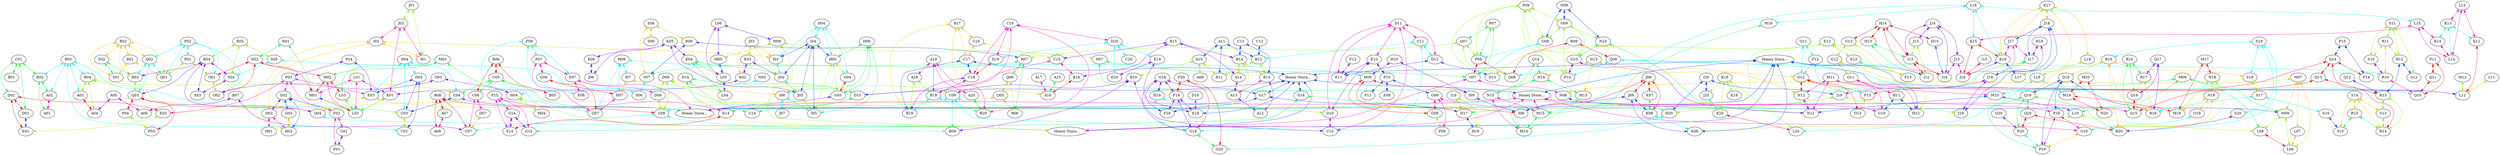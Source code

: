 graph x {
"A01" [pos="0.319444444444444,-1.5",label="A01"]
"B01" [pos="0.763888888888889,-1.31944444444444",label="B01"]
"C01" [pos="1.20833333333333,-1.5",label="C01"]
"D01" [pos="1.65277777777778,-1.31944444444444",label="D01"]
"E01" [pos="2.09722222222222,-1.5",label="E01"]
"F01" [pos="2.54166666666667,-1.31944444444444",label="F01"]
"G01" [pos="2.98611111111111,-1.5",label="G01"]
"H01" [pos="3.43055555555556,-1.31944444444444",label="H01"]
"I01" [pos="3.875,-1.5",label="I01"]
"J01" [pos="4.31944444444444,-1.31944444444444",label="J01"]
"K01" [pos="4.76388888888889,-1.5",label="K01"]
"L01" [pos="5.20833333333333,-1.31944444444444",label="L01"]
"M01" [pos="5.65277777777778,-1.5",label="M01"]
"N01" [pos="6.09722222222222,-1.31944444444444",label="N01"]
"O01" [pos="6.54166666666667,-1.5",label="O01"]
"P01" [pos="6.98611111111111,-1.31944444444444",label="P01"]
"Q01" [pos="7.43055555555556,-1.5",label="Q01"]
"R01" [pos="7.875,-1.31944444444444",label="R01"]
"S01" [pos="8.31944444444444,-1.5",label="S01"]
"A02" [pos="0.319444444444444,-1.86111111111111",label="A02"]
"B02" [pos="0.763888888888889,-1.68055555555556",label="B02"]
"C02" [pos="1.20833333333333,-1.86111111111111",label="C02"]
"D02" [pos="1.65277777777778,-1.68055555555556",label="D02"]
"E02" [pos="2.09722222222222,-1.86111111111111",label="E02"]
"F02" [pos="2.54166666666667,-1.68055555555556",label="F02"]
"G02" [pos="2.98611111111111,-1.86111111111111",label="G02"]
"H02" [pos="3.43055555555556,-1.68055555555556",label="H02"]
"I02" [pos="3.875,-1.86111111111111",label="I02"]
"J02" [pos="4.31944444444444,-1.68055555555556",label="J02"]
"K02" [pos="4.76388888888889,-1.86111111111111",label="K02"]
"L02" [pos="5.20833333333333,-1.68055555555556",label="L02"]
"M02" [pos="5.65277777777778,-1.86111111111111",label="M02"]
"N02" [pos="6.09722222222222,-1.68055555555556",label="N02"]
"O02" [pos="6.54166666666667,-1.86111111111111",label="O02"]
"P02" [pos="6.98611111111111,-1.68055555555556",label="P02"]
"Q02" [pos="7.43055555555556,-1.86111111111111",label="Q02"]
"R02" [pos="7.875,-1.68055555555556",label="R02"]
"S02" [pos="8.31944444444444,-1.86111111111111",label="S02"]
"A03" [pos="0.319444444444444,-2.22222222222222",label="A03"]
"B03" [pos="0.763888888888889,-2.04166666666667",label="B03"]
"C03" [pos="1.20833333333333,-2.22222222222222",label="C03"]
"D03" [pos="1.65277777777778,-2.04166666666667",label="D03"]
"E03" [pos="2.09722222222222,-2.22222222222222",label="E03"]
"F03" [pos="2.54166666666667,-2.04166666666667",label="F03"]
"G03" [pos="2.98611111111111,-2.22222222222222",label="G03"]
"H03" [pos="3.43055555555556,-2.04166666666667",label="H03"]
"I03" [pos="3.875,-2.22222222222222",label="I03"]
"J03" [pos="4.31944444444444,-2.04166666666667",label="J03"]
"K03" [pos="4.76388888888889,-2.22222222222222",label="K03"]
"L03" [pos="5.20833333333333,-2.04166666666667",label="L03"]
"M03" [pos="5.65277777777778,-2.22222222222222",label="M03"]
"N03" [pos="6.09722222222222,-2.04166666666667",label="N03"]
"O03" [pos="6.54166666666667,-2.22222222222222",label="O03"]
"P03" [pos="6.98611111111111,-2.04166666666667",label="P03"]
"Q03" [pos="7.43055555555556,-2.22222222222222",label="Q03"]
"R03" [pos="7.875,-2.04166666666667",label="R03"]
"S03" [pos="8.31944444444444,-2.22222222222222",label="S03"]
"A04" [pos="0.319444444444444,-2.58333333333333",label="A04"]
"B04" [pos="0.763888888888889,-2.40277777777778",label="B04"]
"C04" [pos="1.20833333333333,-2.58333333333333",label="C04"]
"D04" [pos="1.65277777777778,-2.40277777777778",label="D04"]
"F04" [pos="2.54166666666667,-2.40277777777778",label="F04"]
"G04" [pos="2.98611111111111,-2.58333333333333",label="G04"]
"H04" [pos="3.43055555555556,-2.40277777777778",label="H04"]
"I04" [pos="3.875,-2.58333333333333",label="I04"]
"J04" [pos="4.31944444444444,-2.40277777777778",label="J04"]
"K04" [pos="4.76388888888889,-2.58333333333333",label="K04"]
"L04" [pos="5.20833333333333,-2.40277777777778",label="L04"]
"M04" [pos="5.65277777777778,-2.58333333333333",label="M04"]
"N04" [pos="6.09722222222222,-2.40277777777778",label="N04"]
"P04" [pos="6.98611111111111,-2.40277777777778",label="P04"]
"Q04" [pos="7.43055555555556,-2.58333333333333",label="Q04"]
"R04" [pos="7.875,-2.40277777777778",label="R04"]
"S04" [pos="8.31944444444444,-2.58333333333333",label="S04"]
"A05" [pos="0.319444444444444,-2.94444444444444",label="A05"]
"B05" [pos="0.763888888888889,-2.76388888888889",label="B05"]
"C05" [pos="1.20833333333333,-2.94444444444444",label="C05"]
"G05" [pos="2.98611111111111,-2.94444444444444",label="G05"]
"H05" [pos="3.43055555555556,-2.76388888888889",label="H05"]
"I05" [pos="3.875,-2.94444444444444",label="I05"]
"J05" [pos="4.31944444444444,-2.76388888888889",label="J05"]
"K05" [pos="4.76388888888889,-2.94444444444444",label="K05"]
"L05" [pos="5.20833333333333,-2.76388888888889",label="L05"]
"M05" [pos="5.65277777777778,-2.94444444444444",label="M05"]
"Q05" [pos="7.43055555555556,-2.94444444444444",label="Q05"]
"R05" [pos="7.875,-2.76388888888889",label="R05"]
"S05" [pos="8.31944444444444,-2.94444444444444",label="S05"]
"A06" [pos="0.319444444444444,-3.30555555555556",label="A06"]
"B06" [pos="0.763888888888889,-3.125",label="B06"]
"C06" [pos="1.20833333333333,-3.30555555555556",label="C06"]
"G06" [pos="2.98611111111111,-3.30555555555556",label="G06"]
"H06" [pos="3.43055555555556,-3.125",label="H06"]
"I06" [pos="3.875,-3.30555555555556",label="I06"]
"J06" [pos="4.31944444444444,-3.125",label="J06"]
"K06" [pos="4.76388888888889,-3.30555555555556",label="K06"]
"L06" [pos="5.20833333333333,-3.125",label="L06"]
"M06" [pos="5.65277777777778,-3.30555555555556",label="M06"]
"Q06" [pos="7.43055555555556,-3.30555555555556",label="Q06"]
"R06" [pos="7.875,-3.125",label="R06"]
"S06" [pos="8.31944444444444,-3.30555555555556",label="S06"]
"A07" [pos="0.319444444444444,-3.66666666666667",label="A07"]
"B07" [pos="0.763888888888889,-3.48611111111111",label="B07"]
"C07" [pos="1.20833333333333,-3.66666666666667",label="C07"]
"D07" [pos="1.65277777777778,-3.48611111111111",label="D07"]
"E07" [pos="2.09722222222222,-3.66666666666667",label="E07"]
"F07" [pos="2.54166666666667,-3.48611111111111",label="F07"]
"G07" [pos="2.98611111111111,-3.66666666666667",label="G07"]
"H07" [pos="3.43055555555556,-3.48611111111111",label="H07"]
"I07" [pos="3.875,-3.66666666666667",label="I07"]
"J07" [pos="4.31944444444444,-3.48611111111111",label="J07"]
"K07" [pos="4.76388888888889,-3.66666666666667",label="K07"]
"L07" [pos="5.20833333333333,-3.48611111111111",label="L07"]
"M07" [pos="5.65277777777778,-3.66666666666667",label="M07"]
"N07" [pos="6.09722222222222,-3.48611111111111",label="N07"]
"O07" [pos="6.54166666666667,-3.66666666666667",label="O07"]
"P07" [pos="6.98611111111111,-3.48611111111111",label="P07"]
"Q07" [pos="7.43055555555556,-3.66666666666667",label="Q07"]
"R07" [pos="7.875,-3.48611111111111",label="R07"]
"S07" [pos="8.31944444444444,-3.66666666666667",label="S07"]
"A08" [pos="0.319444444444444,-4.02777777777778",label="A08"]
"B08" [pos="0.763888888888889,-3.84722222222222",label="B08"]
"C08" [pos="1.20833333333333,-4.02777777777778",label="C08"]
"D08" [pos="1.65277777777778,-3.84722222222222",label="D08"]
"E08" [pos="2.09722222222222,-4.02777777777778",label="E08"]
"F08" [pos="2.54166666666667,-3.84722222222222",label="F08"]
"G08" [pos="2.98611111111111,-4.02777777777778",label="G08"]
"H08" [pos="3.43055555555556,-3.84722222222222",label="H08"]
"I08" [pos="3.875,-4.02777777777778",label="I08"]
"J08" [pos="4.31944444444444,-3.84722222222222",label="J08"]
"K08" [pos="4.76388888888889,-4.02777777777778",label="K08"]
"L08" [pos="5.20833333333333,-3.84722222222222",label="L08"]
"M08" [pos="5.65277777777778,-4.02777777777778",label="M08"]
"N08" [pos="6.09722222222222,-3.84722222222222",label="N08"]
"O08" [pos="6.54166666666667,-4.02777777777778",label="O08"]
"P08" [pos="6.98611111111111,-3.84722222222222",label="P08"]
"Q08" [pos="7.43055555555556,-4.02777777777778",label="Q08"]
"R08" [pos="7.875,-3.84722222222222",label="R08"]
"S08" [pos="8.31944444444444,-4.02777777777778",label="S08"]
"A09" [pos="0.319444444444444,-4.38888888888889",label="A09"]
"B09" [pos="0.763888888888889,-4.20833333333333",label="B09"]
"C09" [pos="1.20833333333333,-4.38888888888889",label="C09"]
"D09" [pos="1.65277777777778,-4.20833333333333",label="D09"]
"E09" [pos="2.09722222222222,-4.38888888888889",label="E09"]
"F09" [pos="2.54166666666667,-4.20833333333333",label="F09"]
"G09" [pos="2.98611111111111,-4.38888888888889",label="G09"]
"H09" [pos="3.43055555555556,-4.20833333333333",label="H09"]
"I09" [pos="3.875,-4.38888888888889",label="I09"]
"J09" [pos="4.31944444444444,-4.20833333333333",label="J09"]
"K09" [pos="4.76388888888889,-4.38888888888889",label="K09"]
"L09" [pos="5.20833333333333,-4.20833333333333",label="L09"]
"M09" [pos="5.65277777777778,-4.38888888888889",label="M09"]
"N09" [pos="6.09722222222222,-4.20833333333333",label="N09"]
"O09" [pos="6.54166666666667,-4.38888888888889",label="O09"]
"P09" [pos="6.98611111111111,-4.20833333333333",label="P09"]
"Q09" [pos="7.43055555555556,-4.38888888888889",label="Q09"]
"R09" [pos="7.875,-4.20833333333333",label="R09"]
"S09" [pos="8.31944444444444,-4.38888888888889",label="S09"]
"A10" [pos="0.319444444444444,-4.75",label="A10"]
"B10" [pos="0.763888888888889,-4.56944444444444",label="B10"]
"C10" [pos="1.20833333333333,-4.75",label="C10"]
"D10" [pos="1.65277777777778,-4.56944444444444",label="D10"]
"E10" [pos="2.09722222222222,-4.75",label="E10"]
"F10" [pos="2.54166666666667,-4.56944444444444",label="F10"]
"G10" [pos="2.98611111111111,-4.75",label="G10"]
"H10" [pos="3.43055555555556,-4.56944444444444",label="H10"]
"L10" [pos="5.20833333333333,-4.56944444444444",label="L10"]
"M10" [pos="5.65277777777778,-4.75",label="M10"]
"N10" [pos="6.09722222222222,-4.56944444444444",label="N10"]
"O10" [pos="6.54166666666667,-4.75",label="O10"]
"P10" [pos="6.98611111111111,-4.56944444444444",label="P10"]
"Q10" [pos="7.43055555555556,-4.75",label="Q10"]
"R10" [pos="7.875,-4.56944444444444",label="R10"]
"S10" [pos="8.31944444444444,-4.75",label="S10"]
"A11" [pos="0.319444444444444,-5.11111111111111",label="A11"]
"B11" [pos="0.763888888888889,-4.93055555555556",label="B11"]
"C11" [pos="1.20833333333333,-5.11111111111111",label="C11"]
"D11" [pos="1.65277777777778,-4.93055555555556",label="D11"]
"E11" [pos="2.09722222222222,-5.11111111111111",label="E11"]
"F11" [pos="2.54166666666667,-4.93055555555556",label="F11"]
"G11" [pos="2.98611111111111,-5.11111111111111",label="G11"]
"H11" [pos="3.43055555555556,-4.93055555555556",label="H11"]
"L11" [pos="5.20833333333333,-4.93055555555556",label="L11"]
"M11" [pos="5.65277777777778,-5.11111111111111",label="M11"]
"N11" [pos="6.09722222222222,-4.93055555555556",label="N11"]
"O11" [pos="6.54166666666667,-5.11111111111111",label="O11"]
"P11" [pos="6.98611111111111,-4.93055555555556",label="P11"]
"Q11" [pos="7.43055555555556,-5.11111111111111",label="Q11"]
"R11" [pos="7.875,-4.93055555555556",label="R11"]
"S11" [pos="8.31944444444444,-5.11111111111111",label="S11"]
"A12" [pos="0.319444444444444,-5.47222222222222",label="A12"]
"B12" [pos="0.763888888888889,-5.29166666666667",label="B12"]
"C12" [pos="1.20833333333333,-5.47222222222222",label="C12"]
"D12" [pos="1.65277777777778,-5.29166666666667",label="D12"]
"E12" [pos="2.09722222222222,-5.47222222222222",label="E12"]
"F12" [pos="2.54166666666667,-5.29166666666667",label="F12"]
"G12" [pos="2.98611111111111,-5.47222222222222",label="G12"]
"H12" [pos="3.43055555555556,-5.29166666666667",label="H12"]
"I12" [pos="3.875,-5.47222222222222",label="I12"]
"K12" [pos="4.76388888888889,-5.47222222222222",label="K12"]
"L12" [pos="5.20833333333333,-5.29166666666667",label="L12"]
"M12" [pos="5.65277777777778,-5.47222222222222",label="M12"]
"N12" [pos="6.09722222222222,-5.29166666666667",label="N12"]
"O12" [pos="6.54166666666667,-5.47222222222222",label="O12"]
"P12" [pos="6.98611111111111,-5.29166666666667",label="P12"]
"Q12" [pos="7.43055555555556,-5.47222222222222",label="Q12"]
"R12" [pos="7.875,-5.29166666666667",label="R12"]
"S12" [pos="8.31944444444444,-5.47222222222222",label="S12"]
"A13" [pos="0.319444444444444,-5.83333333333333",label="A13"]
"B13" [pos="0.763888888888889,-5.65277777777778",label="B13"]
"C13" [pos="1.20833333333333,-5.83333333333333",label="C13"]
"D13" [pos="1.65277777777778,-5.65277777777778",label="D13"]
"E13" [pos="2.09722222222222,-5.83333333333333",label="E13"]
"F13" [pos="2.54166666666667,-5.65277777777778",label="F13"]
"G13" [pos="2.98611111111111,-5.83333333333333",label="G13"]
"H13" [pos="3.43055555555556,-5.65277777777778",label="H13"]
"I13" [pos="3.875,-5.83333333333333",label="I13"]
"J13" [pos="4.31944444444444,-5.65277777777778",label="J13"]
"K13" [pos="4.76388888888889,-5.83333333333333",label="K13"]
"L13" [pos="5.20833333333333,-5.65277777777778",label="L13"]
"M13" [pos="5.65277777777778,-5.83333333333333",label="M13"]
"N13" [pos="6.09722222222222,-5.65277777777778",label="N13"]
"O13" [pos="6.54166666666667,-5.83333333333333",label="O13"]
"P13" [pos="6.98611111111111,-5.65277777777778",label="P13"]
"Q13" [pos="7.43055555555556,-5.83333333333333",label="Q13"]
"R13" [pos="7.875,-5.65277777777778",label="R13"]
"S13" [pos="8.31944444444444,-5.83333333333333",label="S13"]
"A14" [pos="0.319444444444444,-6.19444444444444",label="A14"]
"B14" [pos="0.763888888888889,-6.01388888888889",label="B14"]
"C14" [pos="1.20833333333333,-6.19444444444444",label="C14"]
"D14" [pos="1.65277777777778,-6.01388888888889",label="D14"]
"E14" [pos="2.09722222222222,-6.19444444444444",label="E14"]
"F14" [pos="2.54166666666667,-6.01388888888889",label="F14"]
"G14" [pos="2.98611111111111,-6.19444444444444",label="G14"]
"H14" [pos="3.43055555555556,-6.01388888888889",label="H14"]
"I14" [pos="3.875,-6.19444444444444",label="I14"]
"J14" [pos="4.31944444444444,-6.01388888888889",label="J14"]
"K14" [pos="4.76388888888889,-6.19444444444444",label="K14"]
"L14" [pos="5.20833333333333,-6.01388888888889",label="L14"]
"M14" [pos="5.65277777777778,-6.19444444444444",label="M14"]
"N14" [pos="6.09722222222222,-6.01388888888889",label="N14"]
"O14" [pos="6.54166666666667,-6.19444444444444",label="O14"]
"P14" [pos="6.98611111111111,-6.01388888888889",label="P14"]
"Q14" [pos="7.43055555555556,-6.19444444444444",label="Q14"]
"R14" [pos="7.875,-6.01388888888889",label="R14"]
"S14" [pos="8.31944444444444,-6.19444444444444",label="S14"]
"A15" [pos="0.319444444444444,-6.55555555555556",label="A15"]
"B15" [pos="0.763888888888889,-6.375",label="B15"]
"C15" [pos="1.20833333333333,-6.55555555555556",label="C15"]
"D15" [pos="1.65277777777778,-6.375",label="D15"]
"F15" [pos="2.54166666666667,-6.375",label="F15"]
"G15" [pos="2.98611111111111,-6.55555555555556",label="G15"]
"H15" [pos="3.43055555555556,-6.375",label="H15"]
"I15" [pos="3.875,-6.55555555555556",label="I15"]
"J15" [pos="4.31944444444444,-6.375",label="J15"]
"K15" [pos="4.76388888888889,-6.55555555555556",label="K15"]
"L15" [pos="5.20833333333333,-6.375",label="L15"]
"M15" [pos="5.65277777777778,-6.55555555555556",label="M15"]
"N15" [pos="6.09722222222222,-6.375",label="N15"]
"P15" [pos="6.98611111111111,-6.375",label="P15"]
"Q15" [pos="7.43055555555556,-6.55555555555556",label="Q15"]
"R15" [pos="7.875,-6.375",label="R15"]
"S15" [pos="8.31944444444444,-6.55555555555556",label="S15"]
"A16" [pos="0.319444444444444,-6.91666666666667",label="A16"]
"B16" [pos="0.763888888888889,-6.73611111111111",label="B16"]
"C16" [pos="1.20833333333333,-6.91666666666667",label="C16"]
"G16" [pos="2.98611111111111,-6.91666666666667",label="G16"]
"H16" [pos="3.43055555555556,-6.73611111111111",label="H16"]
"I16" [pos="3.875,-6.91666666666667",label="I16"]
"J16" [pos="4.31944444444444,-6.73611111111111",label="J16"]
"K16" [pos="4.76388888888889,-6.91666666666667",label="K16"]
"L16" [pos="5.20833333333333,-6.73611111111111",label="L16"]
"M16" [pos="5.65277777777778,-6.91666666666667",label="M16"]
"Q16" [pos="7.43055555555556,-6.91666666666667",label="Q16"]
"R16" [pos="7.875,-6.73611111111111",label="R16"]
"S16" [pos="8.31944444444444,-6.91666666666667",label="S16"]
"A17" [pos="0.319444444444444,-7.27777777777778",label="A17"]
"B17" [pos="0.763888888888889,-7.09722222222222",label="B17"]
"C17" [pos="1.20833333333333,-7.27777777777778",label="C17"]
"G17" [pos="2.98611111111111,-7.27777777777778",label="G17"]
"H17" [pos="3.43055555555556,-7.09722222222222",label="H17"]
"I17" [pos="3.875,-7.27777777777778",label="I17"]
"J17" [pos="4.31944444444444,-7.09722222222222",label="J17"]
"K17" [pos="4.76388888888889,-7.27777777777778",label="K17"]
"L17" [pos="5.20833333333333,-7.09722222222222",label="L17"]
"M17" [pos="5.65277777777778,-7.27777777777778",label="M17"]
"Q17" [pos="7.43055555555556,-7.27777777777778",label="Q17"]
"R17" [pos="7.875,-7.09722222222222",label="R17"]
"S17" [pos="8.31944444444444,-7.27777777777778",label="S17"]
"A18" [pos="0.319444444444444,-7.63888888888889",label="A18"]
"B18" [pos="0.763888888888889,-7.45833333333333",label="B18"]
"C18" [pos="1.20833333333333,-7.63888888888889",label="C18"]
"D18" [pos="1.65277777777778,-7.45833333333333",label="D18"]
"E18" [pos="2.09722222222222,-7.63888888888889",label="E18"]
"F18" [pos="2.54166666666667,-7.45833333333333",label="F18"]
"G18" [pos="2.98611111111111,-7.63888888888889",label="G18"]
"H18" [pos="3.43055555555556,-7.45833333333333",label="H18"]
"I18" [pos="3.875,-7.63888888888889",label="I18"]
"J18" [pos="4.31944444444444,-7.45833333333333",label="J18"]
"K18" [pos="4.76388888888889,-7.63888888888889",label="K18"]
"L18" [pos="5.20833333333333,-7.45833333333333",label="L18"]
"M18" [pos="5.65277777777778,-7.63888888888889",label="M18"]
"N18" [pos="6.09722222222222,-7.45833333333333",label="N18"]
"O18" [pos="6.54166666666667,-7.63888888888889",label="O18"]
"P18" [pos="6.98611111111111,-7.45833333333333",label="P18"]
"Q18" [pos="7.43055555555556,-7.63888888888889",label="Q18"]
"R18" [pos="7.875,-7.45833333333333",label="R18"]
"S18" [pos="8.31944444444444,-7.63888888888889",label="S18"]
"A19" [pos="0.319444444444444,-8",label="A19"]
"B19" [pos="0.763888888888889,-7.81944444444444",label="B19"]
"C19" [pos="1.20833333333333,-8",label="C19"]
"D19" [pos="1.65277777777778,-7.81944444444444",label="D19"]
"E19" [pos="2.09722222222222,-8",label="E19"]
"F19" [pos="2.54166666666667,-7.81944444444444",label="F19"]
"G19" [pos="2.98611111111111,-8",label="G19"]
"H19" [pos="3.43055555555556,-7.81944444444444",label="H19"]
"I19" [pos="3.875,-8",label="I19"]
"J19" [pos="4.31944444444444,-7.81944444444444",label="J19"]
"K19" [pos="4.76388888888889,-8",label="K19"]
"L19" [pos="5.20833333333333,-7.81944444444444",label="L19"]
"M19" [pos="5.65277777777778,-8",label="M19"]
"N19" [pos="6.09722222222222,-7.81944444444444",label="N19"]
"O19" [pos="6.54166666666667,-8",label="O19"]
"P19" [pos="6.98611111111111,-7.81944444444444",label="P19"]
"Q19" [pos="7.43055555555556,-8",label="Q19"]
"R19" [pos="7.875,-7.81944444444444",label="R19"]
"S19" [pos="8.31944444444444,-8",label="S19"]
"A20" [pos="0.319444444444444,-8.36111111111111",label="A20"]
"B20" [pos="0.763888888888889,-8.18055555555556",label="B20"]
"C20" [pos="1.20833333333333,-8.36111111111111",label="C20"]
"D20" [pos="1.65277777777778,-8.18055555555556",label="D20"]
"E20" [pos="2.09722222222222,-8.36111111111111",label="E20"]
"F20" [pos="2.54166666666667,-8.18055555555556",label="F20"]
"G20" [pos="2.98611111111111,-8.36111111111111",label="G20"]
"H20" [pos="3.43055555555556,-8.18055555555556",label="H20"]
"I20" [pos="3.875,-8.36111111111111",label="I20"]
"J20" [pos="4.31944444444444,-8.18055555555556",label="J20"]
"K20" [pos="4.76388888888889,-8.36111111111111",label="K20"]
"L20" [pos="5.20833333333333,-8.18055555555556",label="L20"]
"M20" [pos="5.65277777777778,-8.36111111111111",label="M20"]
"N20" [pos="6.09722222222222,-8.18055555555556",label="N20"]
"O20" [pos="6.54166666666667,-8.36111111111111",label="O20"]
"P20" [pos="6.98611111111111,-8.18055555555556",label="P20"]
"Q20" [pos="7.43055555555556,-8.36111111111111",label="Q20"]
"R20" [pos="7.875,-8.18055555555556",label="R20"]
"S20" [pos="8.31944444444444,-8.36111111111111",label="S20"]
"Honey Storage Cell 1" [pos="2.09722222222222,-3.09722222222222",label="Honey Stora..."]
"Honey Storage Cell 2" [pos="6.54166666666667,-2.94444444444444",label="Honey Stora..."]
"Honey Storage Cell 3" [pos="4.31944444444444,-4.93055555555556",label="Honey Stora..."]
"Honey Storage Cell 4" [pos="2.09722222222222,-6.91666666666667",label="Honey Stora..."]
"Honey Storage Cell 5" [pos="6.54166666666667,-7.06944444444444",label="Honey Stora..."]
"R02" -- "S01" [dir="both",color="0.125,1,1"]
"R02" -- "Q02" [dir="both",color="0.125,1,1"]
"R02" -- "R03" [dir="both",color="0.125,1,1"]
"R02" -- "Q01" [dir="both",color="0.125,1,1"]
"R02" -- "S02" [dir="both",color="0.125,1,1"]
"R02" -- "R01" [dir="both",color="0.125,1,1"]
"P09" -- "O08" [dir="both",color="0.25,1,1"]
"P09" -- "Q09" [dir="both",color="0.25,1,1"]
"P09" -- "O09" [dir="both",color="0.25,1,1"]
"P09" -- "Q08" [dir="both",color="0.25,1,1"]
"P09" -- "P10" [dir="both",color="0.25,1,1"]
"P09" -- "P08" [dir="both",color="0.25,1,1"]
"P07" -- "O07" [dir="both",color="0.375,1,1"]
"P07" -- "Q07" [dir="both",color="0.375,1,1"]
"P07" -- "P08" [dir="both",color="0.375,1,1"]
"D04" -- "D03" [dir="both",color="0.5,1,1"]
"D04" -- "C04" [dir="both",color="0.5,1,1"]
"D04" -- "E03" [dir="both",color="0.5,1,1"]
"D04" -- "C03" [dir="both",color="0.5,1,1"]
"N09" -- "O08" [dir="both",color="0.625,1,1"]
"N09" -- "N10" [dir="both",color="0.625,1,1"]
"N09" -- "O09" [dir="both",color="0.625,1,1"]
"F04" -- "F03" [dir="both",color="0.75,1,1"]
"F04" -- "E03" [dir="both",color="0.75,1,1"]
"F15" -- "G14" [dir="both",color="0.875,1,1"]
"F15" -- "G15" [dir="both",color="0.875,1,1"]
"F15" -- "F14" [dir="both",color="0.875,1,1"]
"F15" -- "E14" [dir="both",color="0.875,1,1"]
"J08" -- "K08" [dir="both",color="1,1,1"]
"J08" -- "I08" [dir="both",color="1,1,1"]
"J08" -- "J09" [dir="both",color="1,1,1"]
"J08" -- "K07" [dir="both",color="1,1,1"]
"K17" -- "L18" [dir="both",color="0.125,1,1"]
"K17" -- "J17" [dir="both",color="0.125,1,1"]
"K17" -- "L17" [dir="both",color="0.125,1,1"]
"K17" -- "K16" [dir="both",color="0.125,1,1"]
"K17" -- "J18" [dir="both",color="0.125,1,1"]
"K19" -- "K20" [dir="both",color="0.25,1,1"]
"K19" -- "L20" [dir="both",color="0.25,1,1"]
"K19" -- "K18" [dir="both",color="0.25,1,1"]
"K19" -- "J20" [dir="both",color="0.25,1,1"]
"A15" -- "A16" [dir="both",color="0.375,1,1"]
"B03" -- "B04" [dir="both",color="0.5,1,1"]
"B03" -- "A03" [dir="both",color="0.5,1,1"]
"B03" -- "A02" [dir="both",color="0.5,1,1"]
"B03" -- "C02" [dir="both",color="0.5,1,1"]
"B03" -- "C03" [dir="both",color="0.5,1,1"]
"B03" -- "B02" [dir="both",color="0.5,1,1"]
"J18" -- "I18" [dir="both",color="0.625,1,1"]
"J18" -- "J17" [dir="both",color="0.625,1,1"]
"J18" -- "J19" [dir="both",color="0.625,1,1"]
"J18" -- "I17" [dir="both",color="0.625,1,1"]
"B07" -- "A06" [dir="both",color="0.75,1,1"]
"B07" -- "C07" [dir="both",color="0.75,1,1"]
"D18" -- "E18" [dir="both",color="0.875,1,1"]
"P11" -- "Q11" [dir="both",color="1,1,1"]
"P11" -- "Q10" [dir="both",color="1,1,1"]
"N13" -- "N12" [dir="both",color="0.125,1,1"]
"N13" -- "M13" [dir="both",color="0.125,1,1"]
"N13" -- "O12" [dir="both",color="0.125,1,1"]
"N13" -- "N14" [dir="both",color="0.125,1,1"]
"S11" -- "S12" [dir="both",color="0.25,1,1"]
"S11" -- "R12" [dir="both",color="0.25,1,1"]
"S11" -- "S10" [dir="both",color="0.25,1,1"]
"S11" -- "R11" [dir="both",color="0.25,1,1"]
"S02" -- "S01" [dir="both",color="0.375,1,1"]
"S02" -- "R03" [dir="both",color="0.375,1,1"]
"S19" -- "S20" [dir="both",color="0.5,1,1"]
"S19" -- "S18" [dir="both",color="0.5,1,1"]
"S19" -- "R19" [dir="both",color="0.5,1,1"]
"S19" -- "R20" [dir="both",color="0.5,1,1"]
"D03" -- "C02" [dir="both",color="0.625,1,1"]
"D03" -- "E03" [dir="both",color="0.625,1,1"]
"D03" -- "C03" [dir="both",color="0.625,1,1"]
"Q17" -- "Q16" [dir="both",color="0.75,1,1"]
"Q17" -- "R17" [dir="both",color="0.75,1,1"]
"Q17" -- "R18" [dir="both",color="0.75,1,1"]
"A19" -- "A18" [dir="both",color="0.875,1,1"]
"A19" -- "B19" [dir="both",color="0.875,1,1"]
"A19" -- "A20" [dir="both",color="0.875,1,1"]
"A19" -- "B20" [dir="both",color="0.875,1,1"]
"B06" -- "C05" [dir="both",color="1,1,1"]
"B06" -- "B05" [dir="both",color="1,1,1"]
"B06" -- "C06" [dir="both",color="1,1,1"]
"R11" -- "R10" [dir="both",color="0.125,1,1"]
"R11" -- "S10" [dir="both",color="0.125,1,1"]
"R11" -- "R12" [dir="both",color="0.125,1,1"]
"R05" -- "R04" [dir="both",color="0.25,1,1"]
"R05" -- "S04" [dir="both",color="0.25,1,1"]
"R05" -- "S05" [dir="both",color="0.25,1,1"]
"C01" -- "D02" [dir="both",color="0.375,1,1"]
"C01" -- "B01" [dir="both",color="0.375,1,1"]
"C01" -- "B02" [dir="both",color="0.375,1,1"]
"C01" -- "D01" [dir="both",color="0.375,1,1"]
"H04" -- "I03" [dir="both",color="0.5,1,1"]
"H04" -- "I04" [dir="both",color="0.5,1,1"]
"H04" -- "H05" [dir="both",color="0.5,1,1"]
"H04" -- "G04" [dir="both",color="0.5,1,1"]
"C12" -- "B12" [dir="both",color="0.625,1,1"]
"A05" -- "A06" [dir="both",color="0.75,1,1"]
"A05" -- "A04" [dir="both",color="0.75,1,1"]
"C19" -- "B19" [dir="both",color="0.875,1,1"]
"C19" -- "D20" [dir="both",color="0.875,1,1"]
"C19" -- "B20" [dir="both",color="0.875,1,1"]
"C19" -- "D19" [dir="both",color="0.875,1,1"]
"C19" -- "C18" [dir="both",color="0.875,1,1"]
"M17" -- "N18" [dir="both",color="1,1,1"]
"M17" -- "M18" [dir="both",color="1,1,1"]
"S14" -- "S15" [dir="both",color="0.125,1,1"]
"S14" -- "S13" [dir="both",color="0.125,1,1"]
"S14" -- "R15" [dir="both",color="0.125,1,1"]
"S14" -- "R14" [dir="both",color="0.125,1,1"]
"O09" -- "N10" [dir="both",color="0.25,1,1"]
"O09" -- "O08" [dir="both",color="0.25,1,1"]
"O09" -- "O10" [dir="both",color="0.25,1,1"]
"O09" -- "P10" [dir="both",color="0.25,1,1"]
"C05" -- "Honey Storage Cell 1" [dir="both",color="0.375,1,1"]
"C05" -- "B05" [dir="both",color="0.375,1,1"]
"C05" -- "C04" [dir="both",color="0.375,1,1"]
"C05" -- "C06" [dir="both",color="0.375,1,1"]
"F08" -- "E07" [dir="both",color="0.5,1,1"]
"F08" -- "F07" [dir="both",color="0.5,1,1"]
"F08" -- "G07" [dir="both",color="0.5,1,1"]
"F08" -- "E08" [dir="both",color="0.5,1,1"]
"P15" -- "P14" [dir="both",color="0.625,1,1"]
"P15" -- "Q14" [dir="both",color="0.625,1,1"]
"G14" -- "G15" [dir="both",color="0.75,1,1"]
"G14" -- "F14" [dir="both",color="0.75,1,1"]
"D11" -- "C10" [dir="both",color="0.875,1,1"]
"D11" -- "D12" [dir="both",color="0.875,1,1"]
"D11" -- "D10" [dir="both",color="0.875,1,1"]
"D11" -- "E11" [dir="both",color="0.875,1,1"]
"D11" -- "E10" [dir="both",color="0.875,1,1"]
"D11" -- "C11" [dir="both",color="0.875,1,1"]
"I15" -- "J16" [dir="both",color="1,1,1"]
"S08" -- "S07" [dir="both",color="0.125,1,1"]
"S08" -- "R08" [dir="both",color="0.125,1,1"]
"S08" -- "S09" [dir="both",color="0.125,1,1"]
"J01" -- "J02" [dir="both",color="0.25,1,1"]
"J01" -- "I01" [dir="both",color="0.25,1,1"]
"O14" -- "N15" [dir="both",color="0.375,1,1"]
"O14" -- "N14" [dir="both",color="0.375,1,1"]
"O11" -- "P12" [dir="both",color="0.5,1,1"]
"O11" -- "O12" [dir="both",color="0.5,1,1"]
"Honey Storage Cell 3" -- "Honey Storage Cell 1" [dir="both",color="0.625,1,1"]
"Honey Storage Cell 3" -- "I12" [dir="both",color="0.625,1,1"]
"Honey Storage Cell 3" -- "L12" [dir="both",color="0.625,1,1"]
"Honey Storage Cell 3" -- "Honey Storage Cell 4" [dir="both",color="0.625,1,1"]
"Honey Storage Cell 3" -- "K09" [dir="both",color="0.625,1,1"]
"Honey Storage Cell 3" -- "Honey Storage Cell 5" [dir="both",color="0.625,1,1"]
"Honey Storage Cell 3" -- "H12" [dir="both",color="0.625,1,1"]
"Honey Storage Cell 3" -- "Honey Storage Cell 2" [dir="both",color="0.625,1,1"]
"L06" -- "M06" [dir="both",color="0.75,1,1"]
"L06" -- "M05" [dir="both",color="0.75,1,1"]
"L06" -- "L05" [dir="both",color="0.75,1,1"]
"L13" -- "L14" [dir="both",color="0.875,1,1"]
"L13" -- "K13" [dir="both",color="0.875,1,1"]
"L13" -- "K12" [dir="both",color="0.875,1,1"]
"H14" -- "H15" [dir="both",color="1,1,1"]
"H14" -- "I13" [dir="both",color="1,1,1"]
"H14" -- "I14" [dir="both",color="1,1,1"]
"H14" -- "H13" [dir="both",color="1,1,1"]
"H14" -- "G13" [dir="both",color="1,1,1"]
"B17" -- "C16" [dir="both",color="0.125,1,1"]
"B17" -- "A16" [dir="both",color="0.125,1,1"]
"B17" -- "C17" [dir="both",color="0.125,1,1"]
"B17" -- "B18" [dir="both",color="0.125,1,1"]
"D09" -- "C09" [dir="both",color="0.25,1,1"]
"D09" -- "D10" [dir="both",color="0.25,1,1"]
"D09" -- "D08" [dir="both",color="0.25,1,1"]
"D09" -- "C08" [dir="both",color="0.25,1,1"]
"R15" -- "S15" [dir="both",color="0.375,1,1"]
"R15" -- "R14" [dir="both",color="0.375,1,1"]
"P12" -- "P13" [dir="both",color="0.5,1,1"]
"P12" -- "O12" [dir="both",color="0.5,1,1"]
"A11" -- "B12" [dir="both",color="0.625,1,1"]
"A11" -- "B11" [dir="both",color="0.625,1,1"]
"A11" -- "A10" [dir="both",color="0.625,1,1"]
"J14" -- "J13" [dir="both",color="0.75,1,1"]
"J14" -- "I13" [dir="both",color="0.75,1,1"]
"J14" -- "I14" [dir="both",color="0.75,1,1"]
"J14" -- "J15" [dir="both",color="0.75,1,1"]
"J02" -- "I01" [dir="both",color="0.875,1,1"]
"J02" -- "K01" [dir="both",color="0.875,1,1"]
"J02" -- "I02" [dir="both",color="0.875,1,1"]
"B08" -- "C07" [dir="both",color="1,1,1"]
"B08" -- "A07" [dir="both",color="1,1,1"]
"B08" -- "A08" [dir="both",color="1,1,1"]
"B08" -- "C08" [dir="both",color="1,1,1"]
"C16" -- "C17" [dir="both",color="0.125,1,1"]
"C16" -- "C15" [dir="both",color="0.125,1,1"]
"J13" -- "I13" [dir="both",color="0.25,1,1"]
"J13" -- "I12" [dir="both",color="0.25,1,1"]
"H13" -- "I13" [dir="both",color="0.375,1,1"]
"H13" -- "I12" [dir="both",color="0.375,1,1"]
"L16" -- "K15" [dir="both",color="0.5,1,1"]
"L16" -- "M15" [dir="both",color="0.5,1,1"]
"L16" -- "M16" [dir="both",color="0.5,1,1"]
"L16" -- "K16" [dir="both",color="0.5,1,1"]
"L16" -- "L15" [dir="both",color="0.5,1,1"]
"C13" -- "B14" [dir="both",color="0.625,1,1"]
"C13" -- "B13" [dir="both",color="0.625,1,1"]
"K05" -- "J06" [dir="both",color="0.75,1,1"]
"K05" -- "J05" [dir="both",color="0.75,1,1"]
"K05" -- "K06" [dir="both",color="0.75,1,1"]
"K05" -- "K04" [dir="both",color="0.75,1,1"]
"F03" -- "E02" [dir="both",color="0.875,1,1"]
"F03" -- "G02" [dir="both",color="0.875,1,1"]
"F03" -- "F02" [dir="both",color="0.875,1,1"]
"F03" -- "E03" [dir="both",color="0.875,1,1"]
"Q14" -- "Q13" [dir="both",color="1,1,1"]
"Q14" -- "P14" [dir="both",color="1,1,1"]
"Q14" -- "Q15" [dir="both",color="1,1,1"]
"Q14" -- "R14" [dir="both",color="1,1,1"]
"M07" -- "M08" [dir="both",color="0.125,1,1"]
"M07" -- "L08" [dir="both",color="0.125,1,1"]
"M07" -- "N08" [dir="both",color="0.125,1,1"]
"M07" -- "L07" [dir="both",color="0.125,1,1"]
"B04" -- "A03" [dir="both",color="0.25,1,1"]
"B04" -- "C04" [dir="both",color="0.25,1,1"]
"B04" -- "A04" [dir="both",color="0.25,1,1"]
"B04" -- "C03" [dir="both",color="0.25,1,1"]
"A20" -- "B20" [dir="both",color="0.375,1,1"]
"H08" -- "I07" [dir="both",color="0.5,1,1"]
"H08" -- "G07" [dir="both",color="0.5,1,1"]
"H08" -- "H07" [dir="both",color="0.5,1,1"]
"H08" -- "H09" [dir="both",color="0.5,1,1"]
"C04" -- "Honey Storage Cell 1" [dir="both",color="0.625,1,1"]
"C04" -- "C03" [dir="both",color="0.625,1,1"]
"B15" -- "B14" [dir="both",color="0.75,1,1"]
"B15" -- "B16" [dir="both",color="0.75,1,1"]
"B15" -- "C15" [dir="both",color="0.75,1,1"]
"B15" -- "A14" [dir="both",color="0.75,1,1"]
"L01" -- "M01" [dir="both",color="0.875,1,1"]
"L01" -- "L02" [dir="both",color="0.875,1,1"]
"L01" -- "K01" [dir="both",color="0.875,1,1"]
"R09" -- "Q09" [dir="both",color="1,1,1"]
"R09" -- "Q08" [dir="both",color="1,1,1"]
"R19" -- "S18" [dir="both",color="0.125,1,1"]
"R19" -- "Q19" [dir="both",color="0.125,1,1"]
"R19" -- "R18" [dir="both",color="0.125,1,1"]
"R19" -- "R20" [dir="both",color="0.125,1,1"]
"R19" -- "Q18" [dir="both",color="0.125,1,1"]
"N18" -- "M18" [dir="both",color="0.25,1,1"]
"N18" -- "O18" [dir="both",color="0.25,1,1"]
"N18" -- "N19" [dir="both",color="0.25,1,1"]
"M03" -- "L03" [dir="both",color="0.375,1,1"]
"M03" -- "N04" [dir="both",color="0.375,1,1"]
"M03" -- "M02" [dir="both",color="0.375,1,1"]
"N03" -- "N04" [dir="both",color="0.5,1,1"]
"I04" -- "I05" [dir="both",color="0.625,1,1"]
"I04" -- "I03" [dir="both",color="0.625,1,1"]
"I04" -- "J04" [dir="both",color="0.625,1,1"]
"I04" -- "J05" [dir="both",color="0.625,1,1"]
"I04" -- "H05" [dir="both",color="0.625,1,1"]
"G18" -- "H19" [dir="both",color="0.75,1,1"]
"G18" -- "F18" [dir="both",color="0.75,1,1"]
"G18" -- "G17" [dir="both",color="0.75,1,1"]
"G18" -- "G19" [dir="both",color="0.75,1,1"]
"G18" -- "F19" [dir="both",color="0.75,1,1"]
"J17" -- "K16" [dir="both",color="0.875,1,1"]
"J17" -- "I17" [dir="both",color="0.875,1,1"]
"J17" -- "J16" [dir="both",color="0.875,1,1"]
"Q13" -- "P13" [dir="both",color="1,1,1"]
"Q13" -- "R13" [dir="both",color="1,1,1"]
"I07" -- "H07" [dir="both",color="0.125,1,1"]
"I07" -- "I06" [dir="both",color="0.125,1,1"]
"S18" -- "S17" [dir="both",color="0.25,1,1"]
"N01" -- "M01" [dir="both",color="0.375,1,1"]
"N01" -- "N02" [dir="both",color="0.375,1,1"]
"S05" -- "S06" [dir="both",color="0.5,1,1"]
"S05" -- "S04" [dir="both",color="0.5,1,1"]
"Q18" -- "P18" [dir="both",color="0.625,1,1"]
"Q18" -- "Q19" [dir="both",color="0.625,1,1"]
"Q18" -- "R18" [dir="both",color="0.625,1,1"]
"Q18" -- "P19" [dir="both",color="0.625,1,1"]
"H10" -- "I09" [dir="both",color="0.75,1,1"]
"H10" -- "H09" [dir="both",color="0.75,1,1"]
"M11" -- "N11" [dir="both",color="0.875,1,1"]
"M11" -- "N12" [dir="both",color="0.875,1,1"]
"M11" -- "L12" [dir="both",color="0.875,1,1"]
"M11" -- "M10" [dir="both",color="0.875,1,1"]
"M20" -- "M19" [dir="both",color="1,1,1"]
"M20" -- "N20" [dir="both",color="1,1,1"]
"N19" -- "M18" [dir="both",color="0.125,1,1"]
"N19" -- "O18" [dir="both",color="0.125,1,1"]
"N19" -- "O19" [dir="both",color="0.125,1,1"]
"E13" -- "D13" [dir="both",color="0.25,1,1"]
"E13" -- "F13" [dir="both",color="0.25,1,1"]
"E13" -- "E12" [dir="both",color="0.25,1,1"]
"E13" -- "E14" [dir="both",color="0.25,1,1"]
"H06" -- "I05" [dir="both",color="0.375,1,1"]
"H06" -- "G05" [dir="both",color="0.375,1,1"]
"H06" -- "H05" [dir="both",color="0.375,1,1"]
"H06" -- "I06" [dir="both",color="0.375,1,1"]
"C11" -- "C10" [dir="both",color="0.5,1,1"]
"C11" -- "B12" [dir="both",color="0.5,1,1"]
"C11" -- "D12" [dir="both",color="0.5,1,1"]
"R08" -- "R07" [dir="both",color="0.625,1,1"]
"R08" -- "S07" [dir="both",color="0.625,1,1"]
"K06" -- "J06" [dir="both",color="0.75,1,1"]
"F07" -- "G06" [dir="both",color="0.875,1,1"]
"F07" -- "E07" [dir="both",color="0.875,1,1"]
"F07" -- "G07" [dir="both",color="0.875,1,1"]
"J03" -- "I03" [dir="both",color="0.125,1,1"]
"J03" -- "J04" [dir="both",color="0.125,1,1"]
"J03" -- "K02" [dir="both",color="0.125,1,1"]
"J03" -- "K03" [dir="both",color="0.125,1,1"]
"Q07" -- "R07" [dir="both",color="0.25,1,1"]
"Q07" -- "Q08" [dir="both",color="0.25,1,1"]
"Q07" -- "P08" [dir="both",color="0.25,1,1"]
"B02" -- "A01" [dir="both",color="0.375,1,1"]
"B02" -- "A02" [dir="both",color="0.375,1,1"]
"P02" -- "P01" [dir="both",color="0.5,1,1"]
"P02" -- "O01" [dir="both",color="0.5,1,1"]
"P02" -- "Q02" [dir="both",color="0.5,1,1"]
"P02" -- "Q01" [dir="both",color="0.5,1,1"]
"P02" -- "O02" [dir="both",color="0.5,1,1"]
"I20" -- "H20" [dir="both",color="0.625,1,1"]
"I20" -- "I19" [dir="both",color="0.625,1,1"]
"I20" -- "J20" [dir="both",color="0.625,1,1"]
"H18" -- "I18" [dir="both",color="0.75,1,1"]
"H18" -- "I17" [dir="both",color="0.75,1,1"]
"A02" -- "A01" [dir="both",color="0.875,1,1"]
"D02" -- "E02" [dir="both",color="1,1,1"]
"D02" -- "E01" [dir="both",color="1,1,1"]
"D02" -- "D01" [dir="both",color="1,1,1"]
"I02" -- "I03" [dir="both",color="0.125,1,1"]
"I02" -- "I01" [dir="both",color="0.125,1,1"]
"I02" -- "H03" [dir="both",color="0.125,1,1"]
"I02" -- "H02" [dir="both",color="0.125,1,1"]
"M12" -- "L12" [dir="both",color="0.25,1,1"]
"N14" -- "M14" [dir="both",color="0.375,1,1"]
"N14" -- "N15" [dir="both",color="0.375,1,1"]
"N14" -- "M13" [dir="both",color="0.375,1,1"]
"I03" -- "J04" [dir="both",color="0.5,1,1"]
"C17" -- "Honey Storage Cell 4" [dir="both",color="0.625,1,1"]
"C17" -- "B18" [dir="both",color="0.625,1,1"]
"C17" -- "C18" [dir="both",color="0.625,1,1"]
"O03" -- "N04" [dir="both",color="0.75,1,1"]
"O03" -- "O02" [dir="both",color="0.75,1,1"]
"C06" -- "C07" [dir="both",color="0.875,1,1"]
"C06" -- "D07" [dir="both",color="0.875,1,1"]
"O12" -- "P13" [dir="both",color="1,1,1"]
"O12" -- "N12" [dir="both",color="1,1,1"]
"O12" -- "O13" [dir="both",color="1,1,1"]
"R01" -- "S01" [dir="both",color="0.125,1,1"]
"R01" -- "Q01" [dir="both",color="0.125,1,1"]
"L18" -- "L19" [dir="both",color="0.25,1,1"]
"L18" -- "L17" [dir="both",color="0.25,1,1"]
"N10" -- "O10" [dir="both",color="0.375,1,1"]
"N10" -- "N11" [dir="both",color="0.375,1,1"]
"D20" -- "C20" [dir="both",color="0.5,1,1"]
"D20" -- "E19" [dir="both",color="0.5,1,1"]
"D20" -- "D19" [dir="both",color="0.5,1,1"]
"D20" -- "E20" [dir="both",color="0.5,1,1"]
"R12" -- "S12" [dir="both",color="0.625,1,1"]
"R12" -- "R13" [dir="both",color="0.625,1,1"]
"R04" -- "Q03" [dir="both",color="0.75,1,1"]
"R04" -- "R03" [dir="both",color="0.75,1,1"]
"R04" -- "S03" [dir="both",color="0.75,1,1"]
"R04" -- "Q04" [dir="both",color="0.75,1,1"]
"R04" -- "S04" [dir="both",color="0.75,1,1"]
"N15" -- "M14" [dir="both",color="0.875,1,1"]
"N15" -- "M15" [dir="both",color="0.875,1,1"]
"D19" -- "C18" [dir="both",color="1,1,1"]
"G13" -- "F13" [dir="both",color="0.125,1,1"]
"G13" -- "G12" [dir="both",color="0.125,1,1"]
"A10" -- "B10" [dir="both",color="0.25,1,1"]
"A10" -- "A09" [dir="both",color="0.25,1,1"]
"A10" -- "B11" [dir="both",color="0.25,1,1"]
"R16" -- "Q16" [dir="both",color="0.375,1,1"]
"R16" -- "R17" [dir="both",color="0.375,1,1"]
"R16" -- "Q15" [dir="both",color="0.375,1,1"]
"O08" -- "O07" [dir="both",color="0.5,1,1"]
"O08" -- "P08" [dir="both",color="0.5,1,1"]
"Honey Storage Cell 4" -- "Honey Storage Cell 1" [dir="both",color="0.625,1,1"]
"Honey Storage Cell 4" -- "E18" [dir="both",color="0.625,1,1"]
"Honey Storage Cell 4" -- "D15" [dir="both",color="0.625,1,1"]
"Honey Storage Cell 4" -- "G17" [dir="both",color="0.625,1,1"]
"Honey Storage Cell 4" -- "Honey Storage Cell 5" [dir="both",color="0.625,1,1"]
"Honey Storage Cell 4" -- "Honey Storage Cell 2" [dir="both",color="0.625,1,1"]
"Honey Storage Cell 4" -- "G16" [dir="both",color="0.625,1,1"]
"K03" -- "J04" [dir="both",color="0.75,1,1"]
"K03" -- "K02" [dir="both",color="0.75,1,1"]
"C15" -- "D15" [dir="both",color="0.875,1,1"]
"C15" -- "B16" [dir="both",color="0.875,1,1"]
"H09" -- "G08" [dir="both",color="1,1,1"]
"H09" -- "I08" [dir="both",color="1,1,1"]
"H09" -- "I09" [dir="both",color="1,1,1"]
"H05" -- "I05" [dir="both",color="0.25,1,1"]
"H05" -- "G05" [dir="both",color="0.25,1,1"]
"H05" -- "G04" [dir="both",color="0.25,1,1"]
"I17" -- "I18" [dir="both",color="0.375,1,1"]
"I17" -- "H17" [dir="both",color="0.375,1,1"]
"J20" -- "K20" [dir="both",color="0.5,1,1"]
"I09" -- "I08" [dir="both",color="0.625,1,1"]
"S20" -- "R20" [dir="both",color="0.75,1,1"]
"E07" -- "Honey Storage Cell 1" [dir="both",color="0.875,1,1"]
"E07" -- "D08" [dir="both",color="0.875,1,1"]
"E07" -- "E08" [dir="both",color="0.875,1,1"]
"N02" -- "M01" [dir="both",color="1,1,1"]
"N02" -- "O01" [dir="both",color="1,1,1"]
"N02" -- "M02" [dir="both",color="1,1,1"]
"N02" -- "O02" [dir="both",color="1,1,1"]
"D08" -- "C08" [dir="both",color="0.125,1,1"]
"I16" -- "H16" [dir="both",color="0.25,1,1"]
"I16" -- "H17" [dir="both",color="0.25,1,1"]
"G16" -- "G15" [dir="both",color="0.375,1,1"]
"G16" -- "H17" [dir="both",color="0.375,1,1"]
"H19" -- "H20" [dir="both",color="0.5,1,1"]
"H19" -- "G19" [dir="both",color="0.5,1,1"]
"G02" -- "G03" [dir="both",color="0.625,1,1"]
"G02" -- "F02" [dir="both",color="0.625,1,1"]
"G02" -- "H03" [dir="both",color="0.625,1,1"]
"G02" -- "H02" [dir="both",color="0.625,1,1"]
"S04" -- "S03" [dir="both",color="0.75,1,1"]
"A07" -- "A08" [dir="both",color="0.875,1,1"]
"G06" -- "H07" [dir="both",color="1,1,1"]
"G06" -- "G07" [dir="both",color="1,1,1"]
"P13" -- "O13" [dir="both",color="0.125,1,1"]
"M06" -- "N07" [dir="both",color="0.25,1,1"]
"M06" -- "M05" [dir="both",color="0.25,1,1"]
"M06" -- "Honey Storage Cell 2" [dir="both",color="0.25,1,1"]
"M09" -- "M08" [dir="both",color="0.375,1,1"]
"M09" -- "L09" [dir="both",color="0.375,1,1"]
"M09" -- "L10" [dir="both",color="0.375,1,1"]
"M09" -- "M10" [dir="both",color="0.375,1,1"]
"Q02" -- "Q03" [dir="both",color="0.5,1,1"]
"Q02" -- "R03" [dir="both",color="0.5,1,1"]
"Q02" -- "Q01" [dir="both",color="0.5,1,1"]
"J09" -- "K08" [dir="both",color="0.625,1,1"]
"J09" -- "I08" [dir="both",color="0.625,1,1"]
"J09" -- "K09" [dir="both",color="0.625,1,1"]
"K02" -- "K01" [dir="both",color="0.75,1,1"]
"F02" -- "F01" [dir="both",color="0.875,1,1"]
"F02" -- "G01" [dir="both",color="0.875,1,1"]
"B16" -- "A16" [dir="both",color="1,1,1"]
"E03" -- "Honey Storage Cell 1" [dir="both",color="0.125,1,1"]
"E03" -- "E02" [dir="both",color="0.125,1,1"]
"M13" -- "M14" [dir="both",color="0.25,1,1"]
"L19" -- "M19" [dir="both",color="0.5,1,1"]
"L19" -- "L20" [dir="both",color="0.5,1,1"]
"G17" -- "F18" [dir="both",color="0.625,1,1"]
"G17" -- "H17" [dir="both",color="0.625,1,1"]
"S10" -- "R10" [dir="both",color="0.75,1,1"]
"L15" -- "K15" [dir="both",color="0.875,1,1"]
"L15" -- "L14" [dir="both",color="0.875,1,1"]
"L15" -- "K14" [dir="both",color="0.875,1,1"]
"M02" -- "L02" [dir="both",color="1,1,1"]
"M02" -- "M01" [dir="both",color="1,1,1"]
"M02" -- "L03" [dir="both",color="1,1,1"]
"D07" -- "C07" [dir="both",color="0.125,1,1"]
"P01" -- "O01" [dir="both",color="0.25,1,1"]
"P01" -- "Q01" [dir="both",color="0.25,1,1"]
"M16" -- "M15" [dir="both",color="0.375,1,1"]
"S17" -- "R18" [dir="both",color="0.5,1,1"]
"S17" -- "S16" [dir="both",color="0.5,1,1"]
"Q12" -- "R13" [dir="both",color="0.625,1,1"]
"E10" -- "F10" [dir="both",color="0.75,1,1"]
"E10" -- "D10" [dir="both",color="0.75,1,1"]
"E10" -- "E11" [dir="both",color="0.75,1,1"]
"F20" -- "G19" [dir="both",color="1,1,1"]
"F20" -- "F19" [dir="both",color="1,1,1"]
"F20" -- "G20" [dir="both",color="1,1,1"]
"G12" -- "F13" [dir="both",color="0.125,1,1"]
"G12" -- "G11" [dir="both",color="0.125,1,1"]
"G12" -- "H12" [dir="both",color="0.125,1,1"]
"B12" -- "B13" [dir="both",color="0.25,1,1"]
"B12" -- "B11" [dir="both",color="0.25,1,1"]
"Q19" -- "P20" [dir="both",color="0.375,1,1"]
"Q19" -- "P19" [dir="both",color="0.375,1,1"]
"Q19" -- "R20" [dir="both",color="0.375,1,1"]
"Q19" -- "Q20" [dir="both",color="0.375,1,1"]
"K13" -- "L14" [dir="both",color="0.5,1,1"]
"K13" -- "K12" [dir="both",color="0.5,1,1"]
"K13" -- "K14" [dir="both",color="0.5,1,1"]
"D12" -- "D13" [dir="both",color="0.625,1,1"]
"D12" -- "E11" [dir="both",color="0.625,1,1"]
"F12" -- "E11" [dir="both",color="0.75,1,1"]
"Honey Storage Cell 5" -- "Honey Storage Cell 1" [dir="both",color="0.875,1,1"]
"Honey Storage Cell 5" -- "P18" [dir="both",color="0.875,1,1"]
"Honey Storage Cell 5" -- "M15" [dir="both",color="0.875,1,1"]
"Honey Storage Cell 5" -- "O18" [dir="both",color="0.875,1,1"]
"Honey Storage Cell 5" -- "Q15" [dir="both",color="0.875,1,1"]
"Honey Storage Cell 5" -- "Honey Storage Cell 2" [dir="both",color="0.875,1,1"]
"K20" -- "L20" [dir="both",color="1,1,1"]
"L11" -- "L12" [dir="both",color="0.125,1,1"]
"R13" -- "S13" [dir="both",color="0.25,1,1"]
"R13" -- "R14" [dir="both",color="0.25,1,1"]
"K04" -- "J04" [dir="both",color="0.375,1,1"]
"K04" -- "L05" [dir="both",color="0.375,1,1"]
"K04" -- "L04" [dir="both",color="0.375,1,1"]
"O19" -- "O18" [dir="both",color="0.5,1,1"]
"M10" -- "N11" [dir="both",color="0.625,1,1"]
"M10" -- "L10" [dir="both",color="0.625,1,1"]
"C18" -- "B19" [dir="both",color="0.75,1,1"]
"C18" -- "B18" [dir="both",color="0.75,1,1"]
"M19" -- "M18" [dir="both",color="1,1,1"]
"M19" -- "N20" [dir="both",color="1,1,1"]
"L07" -- "L08" [dir="both",color="0.125,1,1"]
"A18" -- "B19" [dir="both",color="0.25,1,1"]
"A18" -- "B18" [dir="both",color="0.25,1,1"]
"R07" -- "Q06" [dir="both",color="0.375,1,1"]
"R07" -- "R06" [dir="both",color="0.375,1,1"]
"R07" -- "S07" [dir="both",color="0.375,1,1"]
"H17" -- "H16" [dir="both",color="0.625,1,1"]
"G01" -- "F01" [dir="both",color="0.75,1,1"]
"H02" -- "H01" [dir="both",color="0.875,1,1"]
"H02" -- "H03" [dir="both",color="0.875,1,1"]
"G04" -- "G05" [dir="both",color="1,1,1"]
"Q06" -- "R06" [dir="both",color="0.125,1,1"]
"Q06" -- "Q05" [dir="both",color="0.125,1,1"]
"R03" -- "Q03" [dir="both",color="0.25,1,1"]
"N07" -- "N08" [dir="both",color="0.375,1,1"]
"N07" -- "O07" [dir="both",color="0.375,1,1"]
"S07" -- "S06" [dir="both",color="0.5,1,1"]
"D01" -- "E01" [dir="both",color="0.625,1,1"]
"B10" -- "C10" [dir="both",color="0.75,1,1"]
"B10" -- "C09" [dir="both",color="0.75,1,1"]
"B10" -- "B09" [dir="both",color="0.75,1,1"]
"G11" -- "H11" [dir="both",color="0.875,1,1"]
"G11" -- "G10" [dir="both",color="0.875,1,1"]
"G11" -- "H12" [dir="both",color="0.875,1,1"]
"Q11" -- "Q10" [dir="both",color="1,1,1"]
"B14" -- "A13" [dir="both",color="0.125,1,1"]
"B14" -- "B13" [dir="both",color="0.125,1,1"]
"B14" -- "A14" [dir="both",color="0.125,1,1"]
"C03" -- "C02" [dir="both",color="0.25,1,1"]
"D14" -- "C14" [dir="both",color="0.375,1,1"]
"D14" -- "D15" [dir="both",color="0.375,1,1"]
"D14" -- "E14" [dir="both",color="0.375,1,1"]
"B19" -- "B20" [dir="both",color="0.5,1,1"]
"B19" -- "B18" [dir="both",color="0.5,1,1"]
"S16" -- "S15" [dir="both",color="0.625,1,1"]
"A14" -- "A13" [dir="both",color="0.75,1,1"]
"P18" -- "O18" [dir="both",color="0.875,1,1"]
"P18" -- "P19" [dir="both",color="0.875,1,1"]
"R17" -- "Q16" [dir="both",color="0.125,1,1"]
"R17" -- "R18" [dir="both",color="0.125,1,1"]
"L10" -- "L09" [dir="both",color="0.25,1,1"]
"L10" -- "K09" [dir="both",color="0.25,1,1"]
"K07" -- "K08" [dir="both",color="0.375,1,1"]
"I06" -- "I05" [dir="both",color="0.5,1,1"]
"I06" -- "J07" [dir="both",color="0.5,1,1"]
"H15" -- "I14" [dir="both",color="0.625,1,1"]
"E19" -- "E18" [dir="both",color="0.75,1,1"]
"E19" -- "E20" [dir="both",color="0.75,1,1"]
"J15" -- "I14" [dir="both",color="0.875,1,1"]
"J15" -- "J16" [dir="both",color="0.875,1,1"]
"P08" -- "O07" [dir="both",color="1,1,1"]
"P08" -- "Q08" [dir="both",color="1,1,1"]
"Q05" -- "R06" [dir="both",color="0.125,1,1"]
"Q05" -- "Q04" [dir="both",color="0.125,1,1"]
"S13" -- "R14" [dir="both",color="0.25,1,1"]
"L03" -- "L02" [dir="both",color="0.375,1,1"]
"Q09" -- "R10" [dir="both",color="0.5,1,1"]
"Q09" -- "P10" [dir="both",color="0.5,1,1"]
"Q09" -- "Q08" [dir="both",color="0.5,1,1"]
"Q09" -- "Q10" [dir="both",color="0.5,1,1"]
"H11" -- "G10" [dir="both",color="0.625,1,1"]
"H11" -- "H12" [dir="both",color="0.625,1,1"]
"O20" -- "P20" [dir="both",color="0.75,1,1"]
"O07" -- "N08" [dir="both",color="0.875,1,1"]
"O07" -- "Honey Storage Cell 2" [dir="both",color="0.875,1,1"]
"K15" -- "K16" [dir="both",color="1,1,1"]
"K15" -- "J16" [dir="both",color="1,1,1"]
"M15" -- "M14" [dir="both",color="0.375,1,1"]
"C09" -- "C10" [dir="both",color="0.5,1,1"]
"C09" -- "B09" [dir="both",color="0.5,1,1"]
"C09" -- "D10" [dir="both",color="0.5,1,1"]
"C09" -- "C08" [dir="both",color="0.5,1,1"]
"F10" -- "E09" [dir="both",color="0.625,1,1"]
"F10" -- "F11" [dir="both",color="0.625,1,1"]
"F10" -- "G09" [dir="both",color="0.625,1,1"]
"I18" -- "I19" [dir="both",color="0.75,1,1"]
"I18" -- "J19" [dir="both",color="0.75,1,1"]
"G09" -- "F09" [dir="both",color="0.875,1,1"]
"G09" -- "G08" [dir="both",color="0.875,1,1"]
"G09" -- "G10" [dir="both",color="0.875,1,1"]
"G08" -- "F09" [dir="both",color="0.25,1,1"]
"E12" -- "F13" [dir="both",color="0.375,1,1"]
"M05" -- "L05" [dir="both",color="0.625,1,1"]
"G05" -- "Honey Storage Cell 1" [dir="both",color="0.75,1,1"]
"I13" -- "I12" [dir="both",color="1,1,1"]
"I13" -- "I14" [dir="both",color="1,1,1"]
"O01" -- "O02" [dir="both",color="0.125,1,1"]
"I19" -- "H20" [dir="both",color="0.25,1,1"]
"I19" -- "J19" [dir="both",color="0.25,1,1"]
"K01" -- "L02" [dir="both",color="0.375,1,1"]
"N08" -- "M08" [dir="both",color="0.625,1,1"]
"B13" -- "A13" [dir="both",color="0.875,1,1"]
"B13" -- "A12" [dir="both",color="0.875,1,1"]
"Q20" -- "P20" [dir="both",color="1,1,1"]
"Q20" -- "R20" [dir="both",color="1,1,1"]
"Honey Storage Cell 1" -- "Honey Storage Cell 2" [dir="both",color="0.125,1,1"]
"E02" -- "E01" [dir="both",color="0.25,1,1"]
"J04" -- "J05" [dir="both",color="0.375,1,1"]
"H20" -- "G19" [dir="both",color="0.5,1,1"]
"H20" -- "G20" [dir="both",color="0.5,1,1"]
"F19" -- "E18" [dir="both",color="0.75,1,1"]
"F19" -- "F18" [dir="both",color="0.75,1,1"]
"F19" -- "G19" [dir="both",color="0.75,1,1"]
"K14" -- "L14" [dir="both",color="0.875,1,1"]
"A03" -- "A04" [dir="both",color="1,1,1"]
"N04" -- "M04" [dir="both",color="0.25,1,1"]
"N04" -- "Honey Storage Cell 2" [dir="both",color="0.25,1,1"]
"C08" -- "B09" [dir="both",color="0.5,1,1"]
"C08" -- "C07" [dir="both",color="0.5,1,1"]
"Q16" -- "Q15" [dir="both",color="1,1,1"]
"G03" -- "H03" [dir="both",color="0.125,1,1"]
"G19" -- "G20" [dir="both",color="0.375,1,1"]
"M01" -- "L02" [dir="both",color="0.625,1,1"]
"O10" -- "N11" [dir="both",color="0.75,1,1"]
"O10" -- "P10" [dir="both",color="0.75,1,1"]
"A17" -- "A16" [dir="both",color="0.875,1,1"]
"O18" -- "P19" [dir="both",color="0.125,1,1"]
"J05" -- "I05" [dir="both",color="0.25,1,1"]
"D15" -- "C14" [dir="both",color="0.375,1,1"]
"D15" -- "E14" [dir="both",color="0.375,1,1"]
"P20" -- "P19" [dir="both",color="0.5,1,1"]
"K16" -- "L17" [dir="both",color="0.625,1,1"]
"K16" -- "J16" [dir="both",color="0.625,1,1"]
"L05" -- "L04" [dir="both",color="0.75,1,1"]
"E14" -- "F14" [dir="both",color="1,1,1"]
"R10" -- "Q10" [dir="both",color="0.875,1,1"]
"K12" -- "L12" [dir="both",color="1,1,1"]
"A13" -- "A12" [dir="both",color="0.75,1,1"]
"D10" -- "C10" [dir="both",color="0.875,1,1"]
"Q03" -- "P03" [dir="both",color="1,1,1"]
"Q03" -- "Q04" [dir="both",color="1,1,1"]
"Q03" -- "P04" [dir="both",color="1,1,1"]
"M08" -- "L08" [dir="both",color="0.25,1,1"]
"M08" -- "L09" [dir="both",color="0.25,1,1"]
"Q04" -- "Honey Storage Cell 2" [dir="both",color="0.5,1,1"]
"L09" -- "L08" [dir="both",color="1,1,1"]
"P04" -- "P03" [dir="both",color="0.25,1,1"]
"K08" -- "K09" [dir="both",color="0.5,1,1"]
"H07" -- "G07" [dir="both",color="0.875,1,1"]
"N12" -- "N11" [dir="both",color="0.75,1,1"]
}
